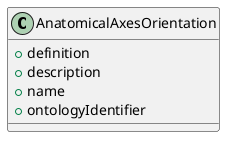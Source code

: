 @startuml
class AnatomicalAxesOrientation {
+definition
+description
+name
+ontologyIdentifier

}

@enduml
